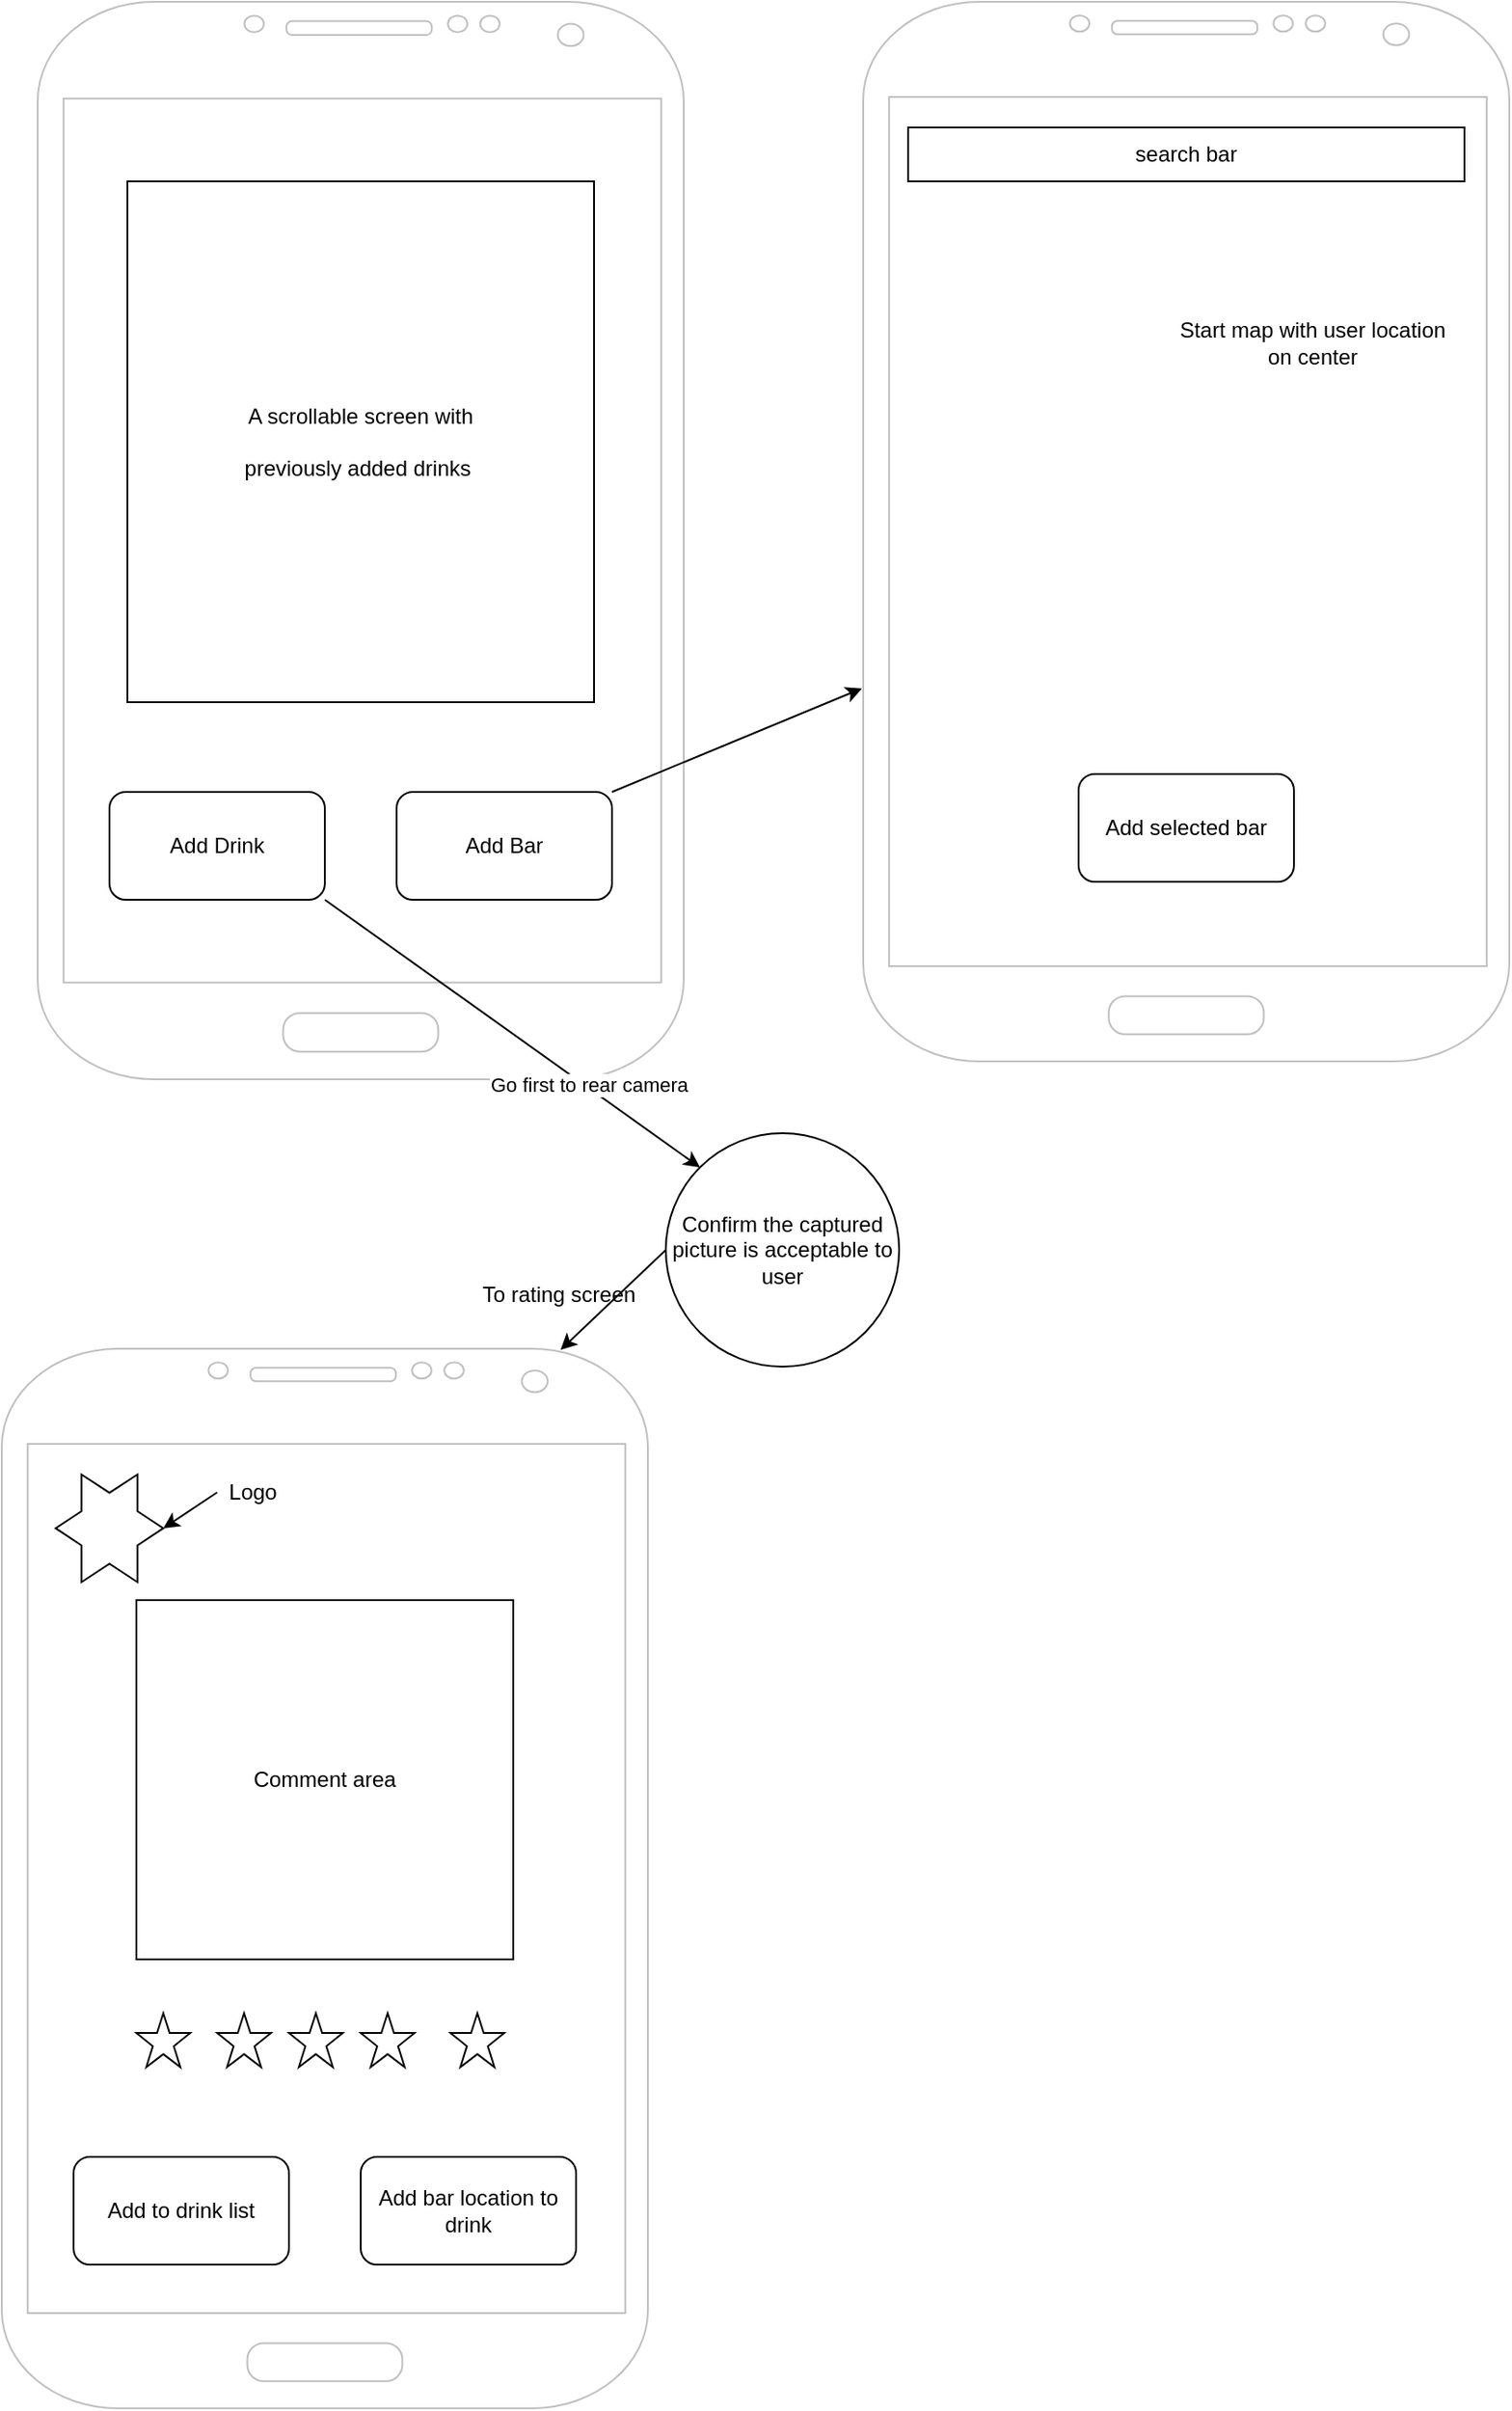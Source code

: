 <mxfile version="14.3.1" type="device"><diagram id="bA2x4f0HrEjmfIGBQZVj" name="Page-1"><mxGraphModel dx="782" dy="458" grid="1" gridSize="10" guides="1" tooltips="1" connect="1" arrows="1" fold="1" page="1" pageScale="1" pageWidth="850" pageHeight="1100" math="0" shadow="0"><root><mxCell id="0"/><mxCell id="1" parent="0"/><mxCell id="3H3DRTiMyvUc3eCoSPQ--7" value="" style="group" parent="1" vertex="1" connectable="0"><mxGeometry x="30" y="20" width="360" height="600" as="geometry"/></mxCell><mxCell id="3H3DRTiMyvUc3eCoSPQ--1" value="" style="verticalLabelPosition=bottom;verticalAlign=top;html=1;shadow=0;dashed=0;strokeWidth=1;shape=mxgraph.android.phone2;strokeColor=#c0c0c0;" parent="3H3DRTiMyvUc3eCoSPQ--7" vertex="1"><mxGeometry width="360" height="600" as="geometry"/></mxCell><mxCell id="3H3DRTiMyvUc3eCoSPQ--2" value="Add Drink" style="rounded=1;whiteSpace=wrap;html=1;" parent="3H3DRTiMyvUc3eCoSPQ--7" vertex="1"><mxGeometry x="40" y="440" width="120" height="60" as="geometry"/></mxCell><mxCell id="3H3DRTiMyvUc3eCoSPQ--4" value="Add Bar" style="rounded=1;whiteSpace=wrap;html=1;" parent="3H3DRTiMyvUc3eCoSPQ--7" vertex="1"><mxGeometry x="200" y="440" width="120" height="60" as="geometry"/></mxCell><mxCell id="3H3DRTiMyvUc3eCoSPQ--6" value="A scrollable screen with &lt;br&gt;&lt;br&gt;previously added drinks&amp;nbsp;" style="rounded=0;whiteSpace=wrap;html=1;" parent="3H3DRTiMyvUc3eCoSPQ--7" vertex="1"><mxGeometry x="50" y="100" width="260" height="290" as="geometry"/></mxCell><mxCell id="3H3DRTiMyvUc3eCoSPQ--8" value="" style="verticalLabelPosition=bottom;verticalAlign=top;html=1;shadow=0;dashed=0;strokeWidth=1;shape=mxgraph.android.phone2;strokeColor=#c0c0c0;" parent="1" vertex="1"><mxGeometry x="10" y="770" width="360" height="590" as="geometry"/></mxCell><mxCell id="3H3DRTiMyvUc3eCoSPQ--9" value="Confirm the captured picture is acceptable to user" style="ellipse;whiteSpace=wrap;html=1;aspect=fixed;" parent="1" vertex="1"><mxGeometry x="380" y="650" width="130" height="130" as="geometry"/></mxCell><mxCell id="3H3DRTiMyvUc3eCoSPQ--10" value="" style="endArrow=classic;html=1;exitX=1;exitY=1;exitDx=0;exitDy=0;entryX=0;entryY=0;entryDx=0;entryDy=0;" parent="1" source="3H3DRTiMyvUc3eCoSPQ--2" target="3H3DRTiMyvUc3eCoSPQ--9" edge="1"><mxGeometry width="50" height="50" relative="1" as="geometry"><mxPoint x="390" y="700" as="sourcePoint"/><mxPoint x="440" y="650" as="targetPoint"/></mxGeometry></mxCell><mxCell id="3H3DRTiMyvUc3eCoSPQ--11" value="Go first to rear camera" style="edgeLabel;html=1;align=center;verticalAlign=middle;resizable=0;points=[];" parent="3H3DRTiMyvUc3eCoSPQ--10" vertex="1" connectable="0"><mxGeometry x="0.393" y="1" relative="1" as="geometry"><mxPoint as="offset"/></mxGeometry></mxCell><mxCell id="3H3DRTiMyvUc3eCoSPQ--12" value="" style="endArrow=classic;html=1;entryX=0.865;entryY=0.001;entryDx=0;entryDy=0;entryPerimeter=0;exitX=0;exitY=0.5;exitDx=0;exitDy=0;" parent="1" source="3H3DRTiMyvUc3eCoSPQ--9" target="3H3DRTiMyvUc3eCoSPQ--8" edge="1"><mxGeometry width="50" height="50" relative="1" as="geometry"><mxPoint x="390" y="700" as="sourcePoint"/><mxPoint x="440" y="650" as="targetPoint"/></mxGeometry></mxCell><mxCell id="3H3DRTiMyvUc3eCoSPQ--14" value="To rating screen" style="text;html=1;align=center;verticalAlign=middle;resizable=0;points=[];autosize=1;" parent="1" vertex="1"><mxGeometry x="270" y="730" width="100" height="20" as="geometry"/></mxCell><mxCell id="3H3DRTiMyvUc3eCoSPQ--15" value="Add to drink list" style="rounded=1;whiteSpace=wrap;html=1;" parent="1" vertex="1"><mxGeometry x="50" y="1220" width="120" height="60" as="geometry"/></mxCell><mxCell id="3H3DRTiMyvUc3eCoSPQ--16" value="Comment area" style="rounded=0;whiteSpace=wrap;html=1;" parent="1" vertex="1"><mxGeometry x="85" y="910" width="210" height="200" as="geometry"/></mxCell><mxCell id="3H3DRTiMyvUc3eCoSPQ--17" value="" style="verticalLabelPosition=bottom;verticalAlign=top;html=1;shape=mxgraph.basic.star" parent="1" vertex="1"><mxGeometry x="260" y="1140" width="30" height="30" as="geometry"/></mxCell><mxCell id="3H3DRTiMyvUc3eCoSPQ--18" value="" style="verticalLabelPosition=bottom;verticalAlign=top;html=1;shape=mxgraph.basic.star" parent="1" vertex="1"><mxGeometry x="210" y="1140" width="30" height="30" as="geometry"/></mxCell><mxCell id="3H3DRTiMyvUc3eCoSPQ--19" value="" style="verticalLabelPosition=bottom;verticalAlign=top;html=1;shape=mxgraph.basic.star" parent="1" vertex="1"><mxGeometry x="170" y="1140" width="30" height="30" as="geometry"/></mxCell><mxCell id="3H3DRTiMyvUc3eCoSPQ--20" value="" style="verticalLabelPosition=bottom;verticalAlign=top;html=1;shape=mxgraph.basic.star" parent="1" vertex="1"><mxGeometry x="130" y="1140" width="30" height="30" as="geometry"/></mxCell><mxCell id="3H3DRTiMyvUc3eCoSPQ--21" value="" style="verticalLabelPosition=bottom;verticalAlign=top;html=1;shape=mxgraph.basic.star" parent="1" vertex="1"><mxGeometry x="85" y="1140" width="30" height="30" as="geometry"/></mxCell><mxCell id="3H3DRTiMyvUc3eCoSPQ--25" value="" style="verticalLabelPosition=bottom;verticalAlign=top;html=1;shape=mxgraph.basic.6_point_star" parent="1" vertex="1"><mxGeometry x="40" y="840" width="60" height="60" as="geometry"/></mxCell><mxCell id="3H3DRTiMyvUc3eCoSPQ--26" value="Logo" style="text;html=1;strokeColor=none;fillColor=none;align=center;verticalAlign=middle;whiteSpace=wrap;rounded=0;" parent="1" vertex="1"><mxGeometry x="130" y="840" width="40" height="20" as="geometry"/></mxCell><mxCell id="3H3DRTiMyvUc3eCoSPQ--27" value="" style="endArrow=classic;html=1;entryX=1;entryY=0.5;entryDx=0;entryDy=0;entryPerimeter=0;" parent="1" target="3H3DRTiMyvUc3eCoSPQ--25" edge="1"><mxGeometry width="50" height="50" relative="1" as="geometry"><mxPoint x="130" y="850" as="sourcePoint"/><mxPoint x="390" y="1040" as="targetPoint"/></mxGeometry></mxCell><mxCell id="3H3DRTiMyvUc3eCoSPQ--28" value="Add bar location to drink" style="rounded=1;whiteSpace=wrap;html=1;" parent="1" vertex="1"><mxGeometry x="210" y="1220" width="120" height="60" as="geometry"/></mxCell><mxCell id="3H3DRTiMyvUc3eCoSPQ--29" value="" style="verticalLabelPosition=bottom;verticalAlign=top;html=1;shadow=0;dashed=0;strokeWidth=1;shape=mxgraph.android.phone2;strokeColor=#c0c0c0;" parent="1" vertex="1"><mxGeometry x="490" y="20" width="360" height="590" as="geometry"/></mxCell><mxCell id="3H3DRTiMyvUc3eCoSPQ--30" value="Add selected bar" style="rounded=1;whiteSpace=wrap;html=1;" parent="1" vertex="1"><mxGeometry x="610" y="450" width="120" height="60" as="geometry"/></mxCell><mxCell id="3H3DRTiMyvUc3eCoSPQ--32" value="" style="shape=image;html=1;verticalAlign=top;verticalLabelPosition=bottom;labelBackgroundColor=#ffffff;imageAspect=0;aspect=fixed;image=https://cdn1.iconfinder.com/data/icons/resume-pictograms/100/Resume_Bulls-eye-128.png" parent="1" vertex="1"><mxGeometry x="640" y="270" width="60" height="60" as="geometry"/></mxCell><mxCell id="3H3DRTiMyvUc3eCoSPQ--35" value="Start map with user location&lt;br&gt;on center" style="text;html=1;align=center;verticalAlign=middle;resizable=0;points=[];autosize=1;" parent="1" vertex="1"><mxGeometry x="660" y="195" width="160" height="30" as="geometry"/></mxCell><mxCell id="3H3DRTiMyvUc3eCoSPQ--36" value="search bar" style="rounded=0;whiteSpace=wrap;html=1;" parent="1" vertex="1"><mxGeometry x="515" y="90" width="310" height="30" as="geometry"/></mxCell><mxCell id="3H3DRTiMyvUc3eCoSPQ--38" value="" style="endArrow=classic;html=1;exitX=1;exitY=0;exitDx=0;exitDy=0;entryX=-0.002;entryY=0.648;entryDx=0;entryDy=0;entryPerimeter=0;" parent="1" source="3H3DRTiMyvUc3eCoSPQ--4" target="3H3DRTiMyvUc3eCoSPQ--29" edge="1"><mxGeometry width="50" height="50" relative="1" as="geometry"><mxPoint x="390" y="430" as="sourcePoint"/><mxPoint x="440" y="380" as="targetPoint"/></mxGeometry></mxCell></root></mxGraphModel></diagram></mxfile>